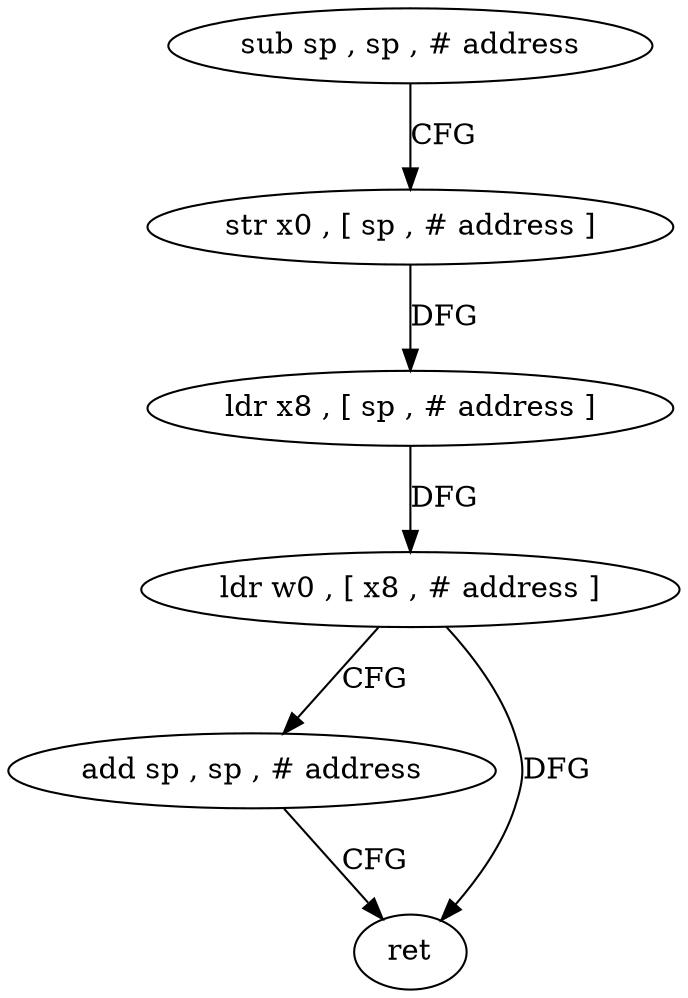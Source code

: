 digraph "func" {
"4372988" [label = "sub sp , sp , # address" ]
"4372992" [label = "str x0 , [ sp , # address ]" ]
"4372996" [label = "ldr x8 , [ sp , # address ]" ]
"4373000" [label = "ldr w0 , [ x8 , # address ]" ]
"4373004" [label = "add sp , sp , # address" ]
"4373008" [label = "ret" ]
"4372988" -> "4372992" [ label = "CFG" ]
"4372992" -> "4372996" [ label = "DFG" ]
"4372996" -> "4373000" [ label = "DFG" ]
"4373000" -> "4373004" [ label = "CFG" ]
"4373000" -> "4373008" [ label = "DFG" ]
"4373004" -> "4373008" [ label = "CFG" ]
}
